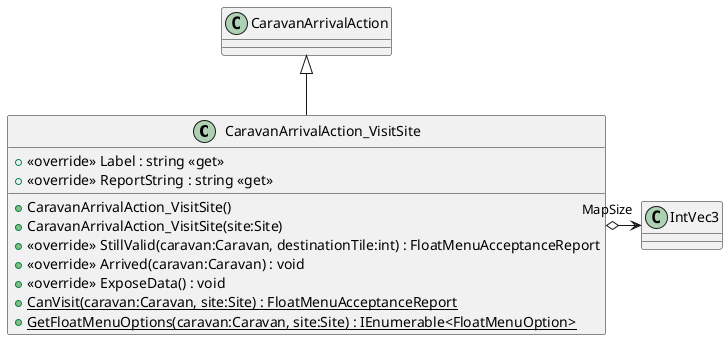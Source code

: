@startuml
class CaravanArrivalAction_VisitSite {
    + <<override>> Label : string <<get>>
    + <<override>> ReportString : string <<get>>
    + CaravanArrivalAction_VisitSite()
    + CaravanArrivalAction_VisitSite(site:Site)
    + <<override>> StillValid(caravan:Caravan, destinationTile:int) : FloatMenuAcceptanceReport
    + <<override>> Arrived(caravan:Caravan) : void
    + <<override>> ExposeData() : void
    + {static} CanVisit(caravan:Caravan, site:Site) : FloatMenuAcceptanceReport
    + {static} GetFloatMenuOptions(caravan:Caravan, site:Site) : IEnumerable<FloatMenuOption>
}
CaravanArrivalAction <|-- CaravanArrivalAction_VisitSite
CaravanArrivalAction_VisitSite o-> "MapSize" IntVec3
@enduml
